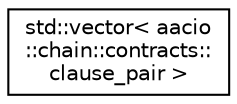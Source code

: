 digraph "Graphical Class Hierarchy"
{
  edge [fontname="Helvetica",fontsize="10",labelfontname="Helvetica",labelfontsize="10"];
  node [fontname="Helvetica",fontsize="10",shape=record];
  rankdir="LR";
  Node0 [label="std::vector\< aacio\l::chain::contracts::\lclause_pair \>",height=0.2,width=0.4,color="black", fillcolor="white", style="filled",URL="$classstd_1_1vector.html"];
}
